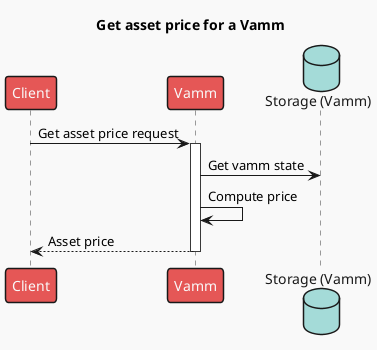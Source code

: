 @startuml
skinparam responseMessageBelowArrow true
title Get asset price for a Vamm
'autoactivate on
!theme mars

participant "Client" as client
participant "Vamm" as vamm
database "Storage (Vamm)" as svamm

client -> vamm++: Get asset price request
vamm -> svamm: Get vamm state
vamm -> vamm: Compute price
vamm --> client--: Asset price
@enduml
